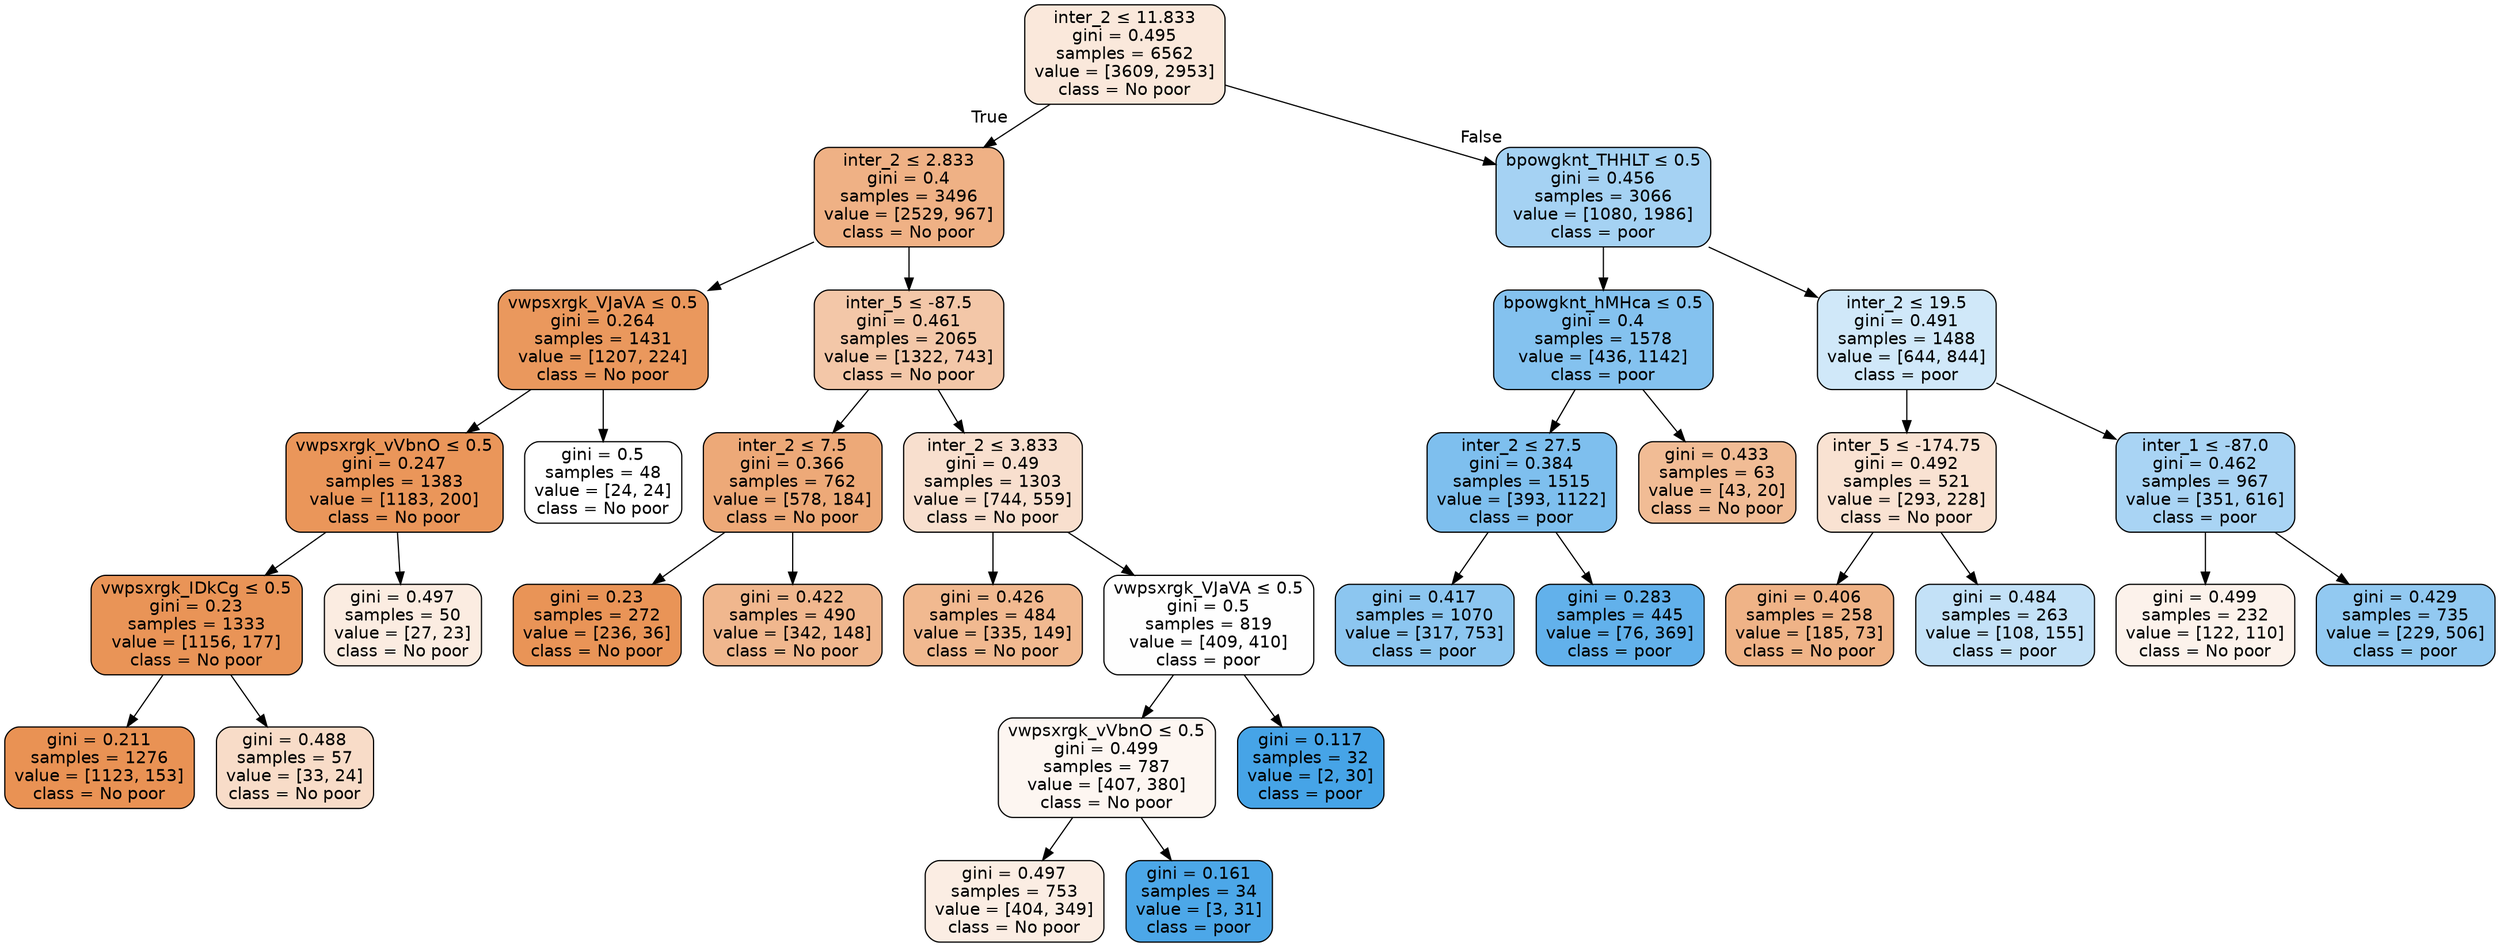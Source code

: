 digraph Tree {
node [shape=box, style="filled, rounded", color="black", fontname=helvetica] ;
edge [fontname=helvetica] ;
0 [label=<inter_2 &le; 11.833<br/>gini = 0.495<br/>samples = 6562<br/>value = [3609, 2953]<br/>class = No poor>, fillcolor="#e581392e"] ;
1 [label=<inter_2 &le; 2.833<br/>gini = 0.4<br/>samples = 3496<br/>value = [2529, 967]<br/>class = No poor>, fillcolor="#e581399d"] ;
0 -> 1 [labeldistance=2.5, labelangle=45, headlabel="True"] ;
3 [label=<vwpsxrgk_VJaVA &le; 0.5<br/>gini = 0.264<br/>samples = 1431<br/>value = [1207, 224]<br/>class = No poor>, fillcolor="#e58139d0"] ;
1 -> 3 ;
23 [label=<vwpsxrgk_vVbnO &le; 0.5<br/>gini = 0.247<br/>samples = 1383<br/>value = [1183, 200]<br/>class = No poor>, fillcolor="#e58139d4"] ;
3 -> 23 ;
25 [label=<vwpsxrgk_IDkCg &le; 0.5<br/>gini = 0.23<br/>samples = 1333<br/>value = [1156, 177]<br/>class = No poor>, fillcolor="#e58139d8"] ;
23 -> 25 ;
29 [label=<gini = 0.211<br/>samples = 1276<br/>value = [1123, 153]<br/>class = No poor>, fillcolor="#e58139dc"] ;
25 -> 29 ;
30 [label=<gini = 0.488<br/>samples = 57<br/>value = [33, 24]<br/>class = No poor>, fillcolor="#e5813946"] ;
25 -> 30 ;
26 [label=<gini = 0.497<br/>samples = 50<br/>value = [27, 23]<br/>class = No poor>, fillcolor="#e5813926"] ;
23 -> 26 ;
24 [label=<gini = 0.5<br/>samples = 48<br/>value = [24, 24]<br/>class = No poor>, fillcolor="#e5813900"] ;
3 -> 24 ;
4 [label=<inter_5 &le; -87.5<br/>gini = 0.461<br/>samples = 2065<br/>value = [1322, 743]<br/>class = No poor>, fillcolor="#e5813970"] ;
1 -> 4 ;
7 [label=<inter_2 &le; 7.5<br/>gini = 0.366<br/>samples = 762<br/>value = [578, 184]<br/>class = No poor>, fillcolor="#e58139ae"] ;
4 -> 7 ;
27 [label=<gini = 0.23<br/>samples = 272<br/>value = [236, 36]<br/>class = No poor>, fillcolor="#e58139d8"] ;
7 -> 27 ;
28 [label=<gini = 0.422<br/>samples = 490<br/>value = [342, 148]<br/>class = No poor>, fillcolor="#e5813991"] ;
7 -> 28 ;
8 [label=<inter_2 &le; 3.833<br/>gini = 0.49<br/>samples = 1303<br/>value = [744, 559]<br/>class = No poor>, fillcolor="#e581393f"] ;
4 -> 8 ;
13 [label=<gini = 0.426<br/>samples = 484<br/>value = [335, 149]<br/>class = No poor>, fillcolor="#e581398e"] ;
8 -> 13 ;
14 [label=<vwpsxrgk_VJaVA &le; 0.5<br/>gini = 0.5<br/>samples = 819<br/>value = [409, 410]<br/>class = poor>, fillcolor="#399de501"] ;
8 -> 14 ;
19 [label=<vwpsxrgk_vVbnO &le; 0.5<br/>gini = 0.499<br/>samples = 787<br/>value = [407, 380]<br/>class = No poor>, fillcolor="#e5813911"] ;
14 -> 19 ;
21 [label=<gini = 0.497<br/>samples = 753<br/>value = [404, 349]<br/>class = No poor>, fillcolor="#e5813923"] ;
19 -> 21 ;
22 [label=<gini = 0.161<br/>samples = 34<br/>value = [3, 31]<br/>class = poor>, fillcolor="#399de5e6"] ;
19 -> 22 ;
20 [label=<gini = 0.117<br/>samples = 32<br/>value = [2, 30]<br/>class = poor>, fillcolor="#399de5ee"] ;
14 -> 20 ;
2 [label=<bpowgknt_THHLT &le; 0.5<br/>gini = 0.456<br/>samples = 3066<br/>value = [1080, 1986]<br/>class = poor>, fillcolor="#399de574"] ;
0 -> 2 [labeldistance=2.5, labelangle=-45, headlabel="False"] ;
5 [label=<bpowgknt_hMHca &le; 0.5<br/>gini = 0.4<br/>samples = 1578<br/>value = [436, 1142]<br/>class = poor>, fillcolor="#399de59e"] ;
2 -> 5 ;
15 [label=<inter_2 &le; 27.5<br/>gini = 0.384<br/>samples = 1515<br/>value = [393, 1122]<br/>class = poor>, fillcolor="#399de5a6"] ;
5 -> 15 ;
31 [label=<gini = 0.417<br/>samples = 1070<br/>value = [317, 753]<br/>class = poor>, fillcolor="#399de594"] ;
15 -> 31 ;
32 [label=<gini = 0.283<br/>samples = 445<br/>value = [76, 369]<br/>class = poor>, fillcolor="#399de5ca"] ;
15 -> 32 ;
16 [label=<gini = 0.433<br/>samples = 63<br/>value = [43, 20]<br/>class = No poor>, fillcolor="#e5813988"] ;
5 -> 16 ;
6 [label=<inter_2 &le; 19.5<br/>gini = 0.491<br/>samples = 1488<br/>value = [644, 844]<br/>class = poor>, fillcolor="#399de53c"] ;
2 -> 6 ;
9 [label=<inter_5 &le; -174.75<br/>gini = 0.492<br/>samples = 521<br/>value = [293, 228]<br/>class = No poor>, fillcolor="#e5813939"] ;
6 -> 9 ;
11 [label=<gini = 0.406<br/>samples = 258<br/>value = [185, 73]<br/>class = No poor>, fillcolor="#e581399a"] ;
9 -> 11 ;
12 [label=<gini = 0.484<br/>samples = 263<br/>value = [108, 155]<br/>class = poor>, fillcolor="#399de54d"] ;
9 -> 12 ;
10 [label=<inter_1 &le; -87.0<br/>gini = 0.462<br/>samples = 967<br/>value = [351, 616]<br/>class = poor>, fillcolor="#399de56e"] ;
6 -> 10 ;
17 [label=<gini = 0.499<br/>samples = 232<br/>value = [122, 110]<br/>class = No poor>, fillcolor="#e5813919"] ;
10 -> 17 ;
18 [label=<gini = 0.429<br/>samples = 735<br/>value = [229, 506]<br/>class = poor>, fillcolor="#399de58c"] ;
10 -> 18 ;
}
